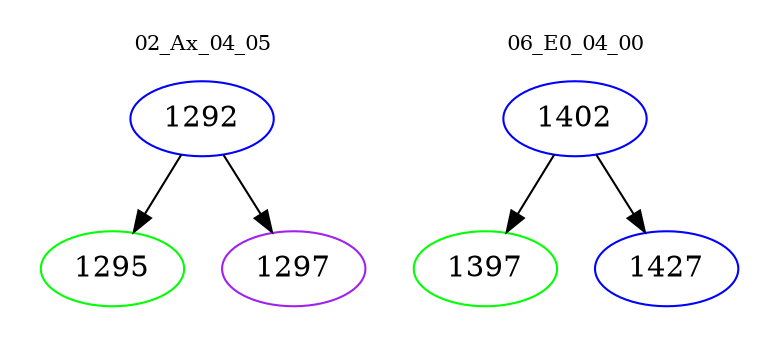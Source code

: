 digraph{
subgraph cluster_0 {
color = white
label = "02_Ax_04_05";
fontsize=10;
T0_1292 [label="1292", color="blue"]
T0_1292 -> T0_1295 [color="black"]
T0_1295 [label="1295", color="green"]
T0_1292 -> T0_1297 [color="black"]
T0_1297 [label="1297", color="purple"]
}
subgraph cluster_1 {
color = white
label = "06_E0_04_00";
fontsize=10;
T1_1402 [label="1402", color="blue"]
T1_1402 -> T1_1397 [color="black"]
T1_1397 [label="1397", color="green"]
T1_1402 -> T1_1427 [color="black"]
T1_1427 [label="1427", color="blue"]
}
}
